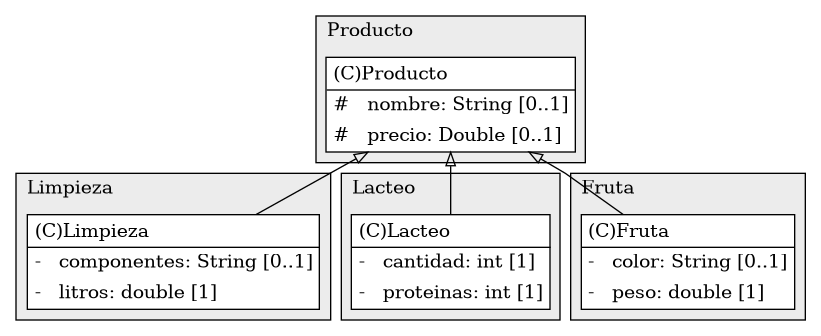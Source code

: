 @startuml

/' diagram meta data start
config=StructureConfiguration;
{
  "projectClassification": {
    "searchMode": "OpenProject", // OpenProject, AllProjects
    "includedProjects": "",
    "pathEndKeywords": "*.impl",
    "isClientPath": "",
    "isClientName": "",
    "isTestPath": "",
    "isTestName": "",
    "isMappingPath": "",
    "isMappingName": "",
    "isDataAccessPath": "",
    "isDataAccessName": "",
    "isDataStructurePath": "",
    "isDataStructureName": "",
    "isInterfaceStructuresPath": "",
    "isInterfaceStructuresName": "",
    "isEntryPointPath": "",
    "isEntryPointName": "",
    "treatFinalFieldsAsMandatory": false
  },
  "graphRestriction": {
    "classPackageExcludeFilter": "",
    "classPackageIncludeFilter": "",
    "classNameExcludeFilter": "",
    "classNameIncludeFilter": "",
    "methodNameExcludeFilter": "",
    "methodNameIncludeFilter": "",
    "removeByInheritance": "", // inheritance/annotation based filtering is done in a second step
    "removeByAnnotation": "",
    "removeByClassPackage": "", // cleanup the graph after inheritance/annotation based filtering is done
    "removeByClassName": "",
    "cutMappings": false,
    "cutEnum": true,
    "cutTests": true,
    "cutClient": true,
    "cutDataAccess": false,
    "cutInterfaceStructures": false,
    "cutDataStructures": false,
    "cutGetterAndSetter": true,
    "cutConstructors": true
  },
  "graphTraversal": {
    "forwardDepth": 6,
    "backwardDepth": 6,
    "classPackageExcludeFilter": "",
    "classPackageIncludeFilter": "",
    "classNameExcludeFilter": "",
    "classNameIncludeFilter": "",
    "methodNameExcludeFilter": "",
    "methodNameIncludeFilter": "",
    "hideMappings": false,
    "hideDataStructures": false,
    "hidePrivateMethods": true,
    "hideInterfaceCalls": true, // indirection: implementation -> interface (is hidden) -> implementation
    "onlyShowApplicationEntryPoints": false, // root node is included
    "useMethodCallsForStructureDiagram": "ForwardOnly" // ForwardOnly, BothDirections, No
  },
  "details": {
    "aggregation": "GroupByClass", // ByClass, GroupByClass, None
    "showClassGenericTypes": true,
    "showMethods": true,
    "showMethodParameterNames": true,
    "showMethodParameterTypes": true,
    "showMethodReturnType": true,
    "showPackageLevels": 2,
    "showDetailedClassStructure": true
  },
  "rootClass": "Producto",
  "extensionCallbackMethod": "" // qualified.class.name#methodName - signature: public static String method(String)
}
diagram meta data end '/



digraph g {
    rankdir="TB"
    splines=polyline
    

'nodes 
subgraph cluster_1235446083 { 
   	label=Limpieza
	labeljust=l
	fillcolor="#ececec"
	style=filled
   
   Limpieza1235446083[
	label=<<TABLE BORDER="1" CELLBORDER="0" CELLPADDING="4" CELLSPACING="0">
<TR><TD ALIGN="LEFT" >(C)Limpieza</TD></TR>
<HR/>
<TR><TD ALIGN="LEFT" >-   componentes: String [0..1]</TD></TR>
<TR><TD ALIGN="LEFT" >-   litros: double [1]</TD></TR>
</TABLE>>
	style=filled
	margin=0
	shape=plaintext
	fillcolor="#FFFFFF"
];
} 

subgraph cluster_2026506256 { 
   	label=Lacteo
	labeljust=l
	fillcolor="#ececec"
	style=filled
   
   Lacteo2026506256[
	label=<<TABLE BORDER="1" CELLBORDER="0" CELLPADDING="4" CELLSPACING="0">
<TR><TD ALIGN="LEFT" >(C)Lacteo</TD></TR>
<HR/>
<TR><TD ALIGN="LEFT" >-   cantidad: int [1]</TD></TR>
<TR><TD ALIGN="LEFT" >-   proteinas: int [1]</TD></TR>
</TABLE>>
	style=filled
	margin=0
	shape=plaintext
	fillcolor="#FFFFFF"
];
} 

subgraph cluster_68158774 { 
   	label=Fruta
	labeljust=l
	fillcolor="#ececec"
	style=filled
   
   Fruta68158774[
	label=<<TABLE BORDER="1" CELLBORDER="0" CELLPADDING="4" CELLSPACING="0">
<TR><TD ALIGN="LEFT" >(C)Fruta</TD></TR>
<HR/>
<TR><TD ALIGN="LEFT" >-   color: String [0..1]</TD></TR>
<TR><TD ALIGN="LEFT" >-   peso: double [1]</TD></TR>
</TABLE>>
	style=filled
	margin=0
	shape=plaintext
	fillcolor="#FFFFFF"
];
} 

subgraph cluster_939117184 { 
   	label=Producto
	labeljust=l
	fillcolor="#ececec"
	style=filled
   
   Producto939117184[
	label=<<TABLE BORDER="1" CELLBORDER="0" CELLPADDING="4" CELLSPACING="0">
<TR><TD ALIGN="LEFT" >(C)Producto</TD></TR>
<HR/>
<TR><TD ALIGN="LEFT" >#   nombre: String [0..1]</TD></TR>
<TR><TD ALIGN="LEFT" >#   precio: Double [0..1]</TD></TR>
</TABLE>>
	style=filled
	margin=0
	shape=plaintext
	fillcolor="#FFFFFF"
];
} 

'edges    
Producto939117184 -> Fruta68158774[arrowhead=none, arrowtail=empty, dir=both];
Producto939117184 -> Lacteo2026506256[arrowhead=none, arrowtail=empty, dir=both];
Producto939117184 -> Limpieza1235446083[arrowhead=none, arrowtail=empty, dir=both];
    
}
@enduml